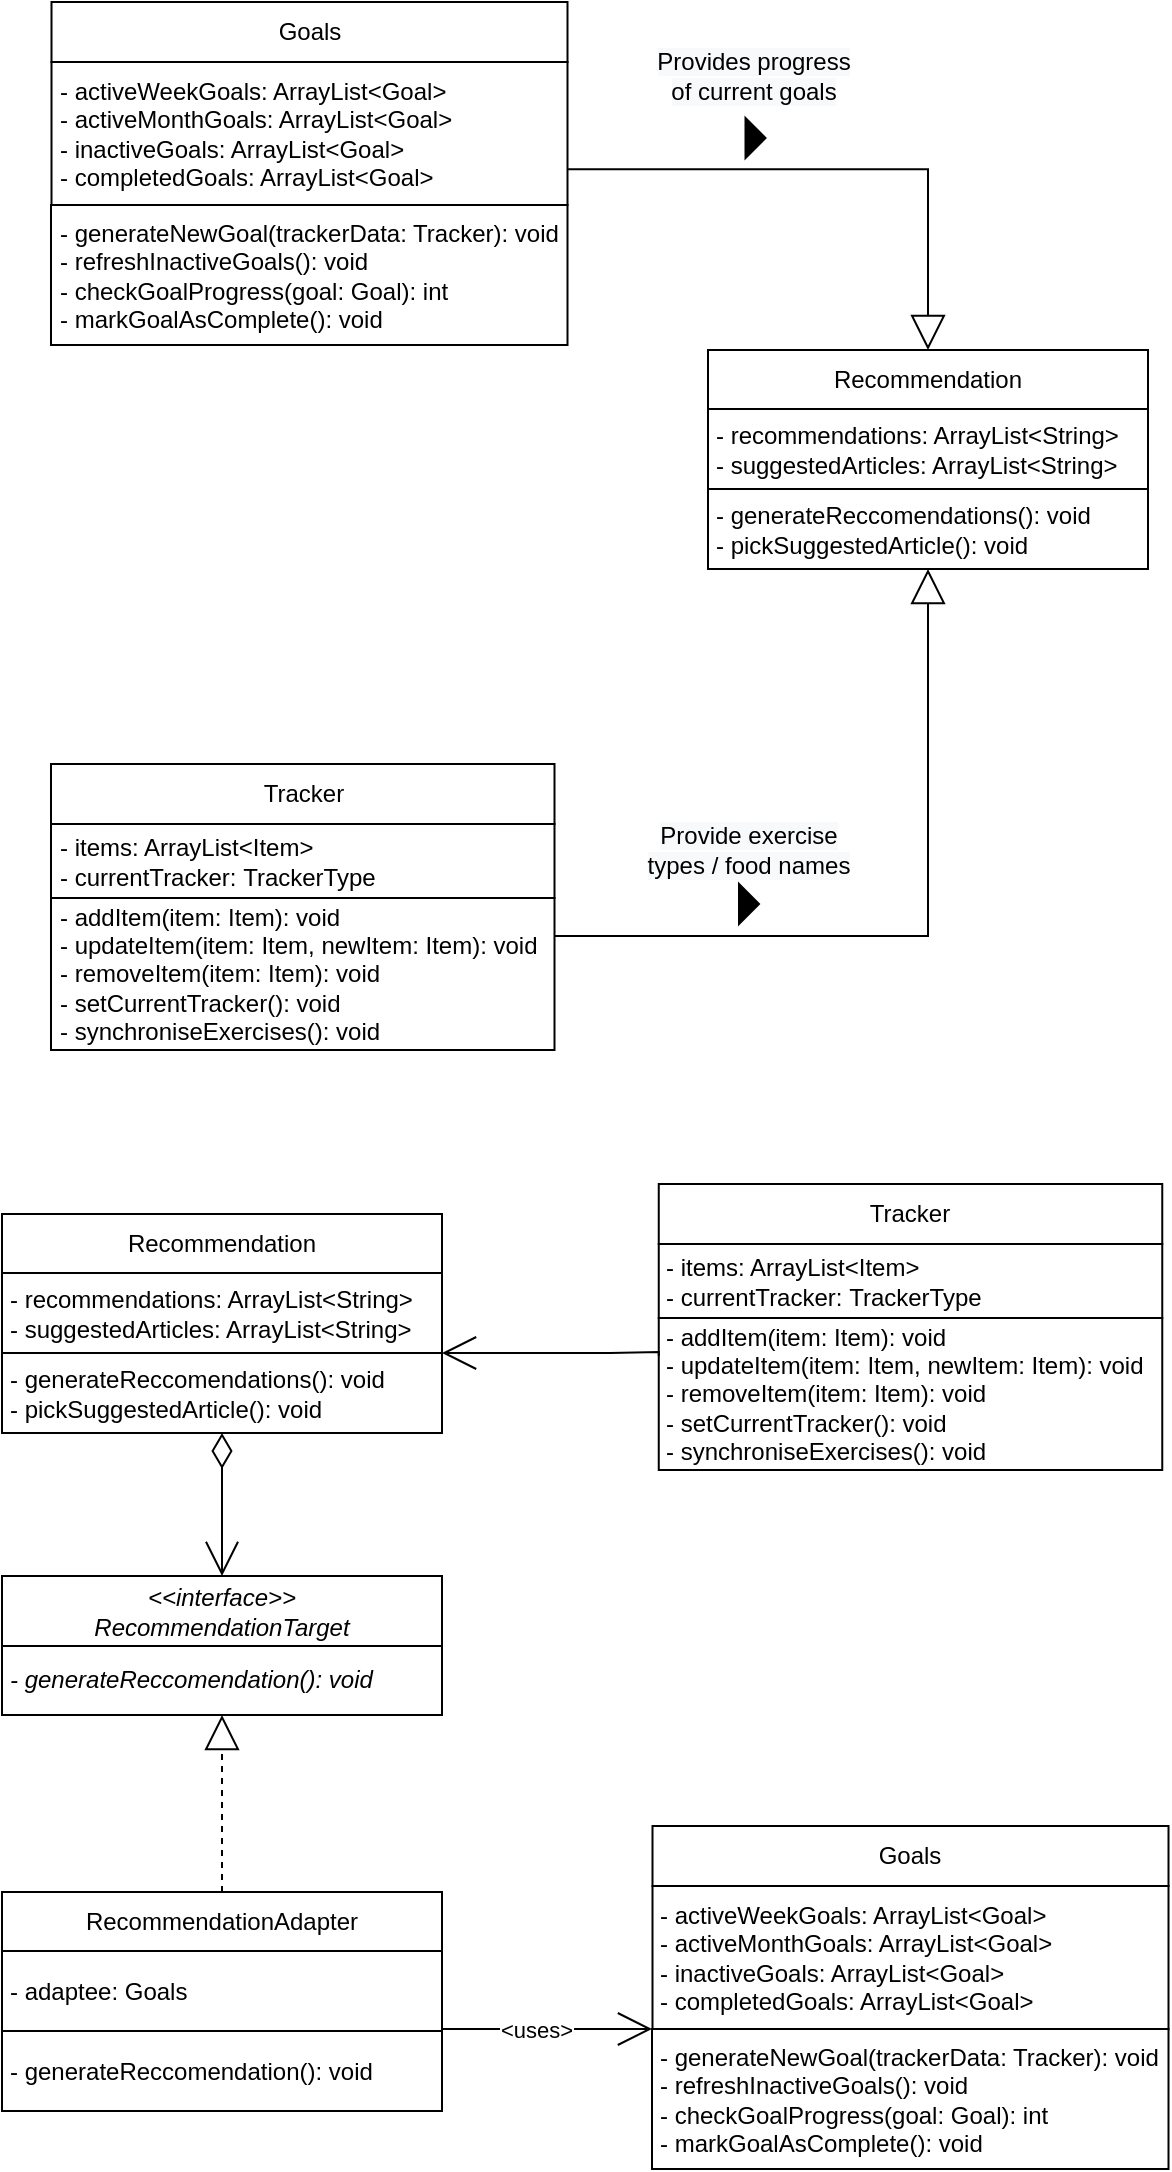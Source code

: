 <mxfile version="20.8.13" type="github">
  <diagram name="Page-1" id="uTwbPTfAmrfhqU-y623a">
    <mxGraphModel dx="1434" dy="2356" grid="0" gridSize="10" guides="1" tooltips="1" connect="1" arrows="1" fold="1" page="0" pageScale="1" pageWidth="827" pageHeight="1169" math="0" shadow="0">
      <root>
        <mxCell id="0" />
        <mxCell id="1" parent="0" />
        <mxCell id="RunO3F0_F8zgoCKm4RE9-4" value="Tracker" style="rounded=0;whiteSpace=wrap;html=1;" vertex="1" parent="1">
          <mxGeometry x="101.5" y="-913" width="251.75" height="30" as="geometry" />
        </mxCell>
        <mxCell id="RunO3F0_F8zgoCKm4RE9-7" value="Recommendation" style="rounded=0;whiteSpace=wrap;html=1;" vertex="1" parent="1">
          <mxGeometry x="430" y="-1120" width="220" height="30" as="geometry" />
        </mxCell>
        <mxCell id="RunO3F0_F8zgoCKm4RE9-9" value="Goals" style="rounded=0;whiteSpace=wrap;html=1;" vertex="1" parent="1">
          <mxGeometry x="101.75" y="-1294" width="258" height="30" as="geometry" />
        </mxCell>
        <mxCell id="RunO3F0_F8zgoCKm4RE9-13" value="" style="triangle;whiteSpace=wrap;html=1;fontSize=12;fillColor=#000000;flipV=1;flipH=0;" vertex="1" parent="1">
          <mxGeometry x="445.5" y="-853" width="10" height="20" as="geometry" />
        </mxCell>
        <mxCell id="RunO3F0_F8zgoCKm4RE9-14" value="" style="triangle;whiteSpace=wrap;html=1;fontSize=12;fillColor=#000000;" vertex="1" parent="1">
          <mxGeometry x="448.75" y="-1236" width="10" height="20" as="geometry" />
        </mxCell>
        <mxCell id="RunO3F0_F8zgoCKm4RE9-15" value="&lt;span style=&quot;background-color: rgb(248, 249, 250);&quot;&gt;Provides progress of current goals&lt;/span&gt;" style="text;html=1;strokeColor=none;fillColor=none;align=center;verticalAlign=middle;whiteSpace=wrap;rounded=0;fontSize=12;" vertex="1" parent="1">
          <mxGeometry x="402.25" y="-1272" width="101.5" height="30" as="geometry" />
        </mxCell>
        <mxCell id="RunO3F0_F8zgoCKm4RE9-16" value="&lt;span style=&quot;background-color: rgb(248, 249, 250);&quot;&gt;Provide exercise types / food names&lt;/span&gt;" style="text;html=1;strokeColor=none;fillColor=none;align=center;verticalAlign=middle;whiteSpace=wrap;rounded=0;fontSize=12;" vertex="1" parent="1">
          <mxGeometry x="394" y="-885" width="113" height="30" as="geometry" />
        </mxCell>
        <mxCell id="RunO3F0_F8zgoCKm4RE9-17" value="- items: ArrayList&amp;lt;Item&amp;gt;&lt;br&gt;- currentTracker:&amp;nbsp;&lt;span style=&quot;text-align: center;&quot;&gt;TrackerType&lt;/span&gt;" style="rounded=0;whiteSpace=wrap;html=1;align=left;spacingLeft=2;" vertex="1" parent="1">
          <mxGeometry x="101.5" y="-883" width="251.75" height="37" as="geometry" />
        </mxCell>
        <mxCell id="RunO3F0_F8zgoCKm4RE9-77" style="edgeStyle=orthogonalEdgeStyle;rounded=0;orthogonalLoop=1;jettySize=auto;html=1;exitX=1;exitY=0.25;exitDx=0;exitDy=0;entryX=0.5;entryY=1;entryDx=0;entryDy=0;startArrow=none;startFill=0;endArrow=block;endFill=0;startSize=15;endSize=15;" edge="1" parent="1" source="RunO3F0_F8zgoCKm4RE9-18" target="RunO3F0_F8zgoCKm4RE9-20">
          <mxGeometry relative="1" as="geometry" />
        </mxCell>
        <mxCell id="RunO3F0_F8zgoCKm4RE9-18" value="- addItem(item: Item): void&lt;br&gt;- updateItem(item: Item, newItem: Item): void&lt;br&gt;- removeItem(item: Item): void&lt;br&gt;- setCurrentTracker(): void&lt;br&gt;- synchroniseExercises(): void" style="rounded=0;whiteSpace=wrap;html=1;align=left;spacingLeft=2;" vertex="1" parent="1">
          <mxGeometry x="101.5" y="-846" width="251.75" height="76" as="geometry" />
        </mxCell>
        <mxCell id="RunO3F0_F8zgoCKm4RE9-19" value="- recommendations: ArrayList&amp;lt;String&amp;gt;&lt;br&gt;- suggestedArticles: ArrayList&amp;lt;String&amp;gt;" style="rounded=0;whiteSpace=wrap;html=1;align=left;spacingLeft=2;" vertex="1" parent="1">
          <mxGeometry x="430" y="-1090.5" width="220" height="40" as="geometry" />
        </mxCell>
        <mxCell id="RunO3F0_F8zgoCKm4RE9-20" value="- generateReccomendations(): void&lt;br&gt;- pickSuggestedArticle(): void" style="rounded=0;whiteSpace=wrap;html=1;align=left;spacingLeft=2;" vertex="1" parent="1">
          <mxGeometry x="430" y="-1050.5" width="220" height="40" as="geometry" />
        </mxCell>
        <mxCell id="RunO3F0_F8zgoCKm4RE9-78" style="edgeStyle=orthogonalEdgeStyle;rounded=0;orthogonalLoop=1;jettySize=auto;html=1;exitX=1;exitY=0.75;exitDx=0;exitDy=0;entryX=0.5;entryY=0;entryDx=0;entryDy=0;startArrow=none;startFill=0;endArrow=block;endFill=0;startSize=15;endSize=15;" edge="1" parent="1" source="RunO3F0_F8zgoCKm4RE9-23" target="RunO3F0_F8zgoCKm4RE9-7">
          <mxGeometry relative="1" as="geometry" />
        </mxCell>
        <mxCell id="RunO3F0_F8zgoCKm4RE9-23" value="- activeWeekGoals: ArrayList&amp;lt;Goal&amp;gt;&lt;br&gt;- activeMonthGoals: ArrayList&amp;lt;Goal&amp;gt;&lt;br&gt;- inactiveGoals: ArrayList&amp;lt;Goal&amp;gt;&lt;br&gt;- completedGoals: ArrayList&amp;lt;Goal&amp;gt;" style="rounded=0;whiteSpace=wrap;html=1;align=left;spacingLeft=2;" vertex="1" parent="1">
          <mxGeometry x="101.75" y="-1264" width="258" height="71.5" as="geometry" />
        </mxCell>
        <mxCell id="RunO3F0_F8zgoCKm4RE9-24" value="- generateNewGoal(trackerData: Tracker): void&lt;br&gt;- refreshInactiveGoals(): void&lt;br&gt;- checkGoalProgress(goal: Goal): int&lt;br&gt;- markGoalAsComplete(): void" style="rounded=0;whiteSpace=wrap;html=1;align=left;spacingLeft=2;" vertex="1" parent="1">
          <mxGeometry x="101.5" y="-1192.5" width="258.25" height="70" as="geometry" />
        </mxCell>
        <mxCell id="RunO3F0_F8zgoCKm4RE9-64" style="edgeStyle=orthogonalEdgeStyle;rounded=0;orthogonalLoop=1;jettySize=auto;html=1;exitX=0.5;exitY=0;exitDx=0;exitDy=0;entryX=0.5;entryY=1;entryDx=0;entryDy=0;startArrow=none;startFill=0;endArrow=block;endFill=0;startSize=15;endSize=15;dashed=1;" edge="1" parent="1" source="RunO3F0_F8zgoCKm4RE9-33" target="RunO3F0_F8zgoCKm4RE9-53">
          <mxGeometry relative="1" as="geometry" />
        </mxCell>
        <mxCell id="RunO3F0_F8zgoCKm4RE9-33" value="RecommendationAdapter" style="rounded=0;whiteSpace=wrap;html=1;" vertex="1" parent="1">
          <mxGeometry x="77" y="-349" width="220" height="30" as="geometry" />
        </mxCell>
        <mxCell id="RunO3F0_F8zgoCKm4RE9-34" value="Goals" style="rounded=0;whiteSpace=wrap;html=1;" vertex="1" parent="1">
          <mxGeometry x="402.25" y="-382" width="258" height="30" as="geometry" />
        </mxCell>
        <mxCell id="RunO3F0_F8zgoCKm4RE9-41" value="- adaptee: Goals" style="rounded=0;whiteSpace=wrap;html=1;align=left;spacingLeft=2;" vertex="1" parent="1">
          <mxGeometry x="77" y="-319.5" width="220" height="40" as="geometry" />
        </mxCell>
        <mxCell id="RunO3F0_F8zgoCKm4RE9-43" value="- generateReccomendation(): void" style="rounded=0;whiteSpace=wrap;html=1;align=left;spacingLeft=2;" vertex="1" parent="1">
          <mxGeometry x="77" y="-279.5" width="220" height="40" as="geometry" />
        </mxCell>
        <mxCell id="RunO3F0_F8zgoCKm4RE9-44" style="edgeStyle=orthogonalEdgeStyle;rounded=0;orthogonalLoop=1;jettySize=auto;html=1;entryX=1;entryY=0;entryDx=0;entryDy=0;endArrow=none;endFill=0;startSize=15;endSize=15;startArrow=open;startFill=0;exitX=0;exitY=0;exitDx=0;exitDy=0;" edge="1" parent="1" target="RunO3F0_F8zgoCKm4RE9-43" source="RunO3F0_F8zgoCKm4RE9-46">
          <mxGeometry relative="1" as="geometry">
            <mxPoint x="459" y="-281" as="sourcePoint" />
            <Array as="points">
              <mxPoint x="297" y="-280" />
            </Array>
          </mxGeometry>
        </mxCell>
        <mxCell id="RunO3F0_F8zgoCKm4RE9-65" value="&amp;lt;uses&amp;gt;" style="edgeLabel;html=1;align=center;verticalAlign=middle;resizable=0;points=[];" vertex="1" connectable="0" parent="RunO3F0_F8zgoCKm4RE9-44">
          <mxGeometry x="-0.324" y="-1" relative="1" as="geometry">
            <mxPoint x="-22" y="1" as="offset" />
          </mxGeometry>
        </mxCell>
        <mxCell id="RunO3F0_F8zgoCKm4RE9-45" value="- activeWeekGoals: ArrayList&amp;lt;Goal&amp;gt;&lt;br&gt;- activeMonthGoals: ArrayList&amp;lt;Goal&amp;gt;&lt;br&gt;- inactiveGoals: ArrayList&amp;lt;Goal&amp;gt;&lt;br&gt;- completedGoals: ArrayList&amp;lt;Goal&amp;gt;" style="rounded=0;whiteSpace=wrap;html=1;align=left;spacingLeft=2;" vertex="1" parent="1">
          <mxGeometry x="402.25" y="-352" width="258" height="71.5" as="geometry" />
        </mxCell>
        <mxCell id="RunO3F0_F8zgoCKm4RE9-46" value="- generateNewGoal(trackerData: Tracker): void&lt;br&gt;- refreshInactiveGoals(): void&lt;br&gt;- checkGoalProgress(goal: Goal): int&lt;br&gt;- markGoalAsComplete(): void" style="rounded=0;whiteSpace=wrap;html=1;align=left;spacingLeft=2;" vertex="1" parent="1">
          <mxGeometry x="402" y="-280.5" width="258.25" height="70" as="geometry" />
        </mxCell>
        <mxCell id="RunO3F0_F8zgoCKm4RE9-54" style="edgeStyle=orthogonalEdgeStyle;rounded=0;orthogonalLoop=1;jettySize=auto;html=1;exitX=0.5;exitY=1;exitDx=0;exitDy=0;entryX=0.5;entryY=0;entryDx=0;entryDy=0;startArrow=diamondThin;startFill=0;endArrow=open;endFill=0;startSize=15;endSize=15;" edge="1" parent="1" source="RunO3F0_F8zgoCKm4RE9-74" target="RunO3F0_F8zgoCKm4RE9-51">
          <mxGeometry relative="1" as="geometry">
            <mxPoint x="187" y="-575.5" as="sourcePoint" />
          </mxGeometry>
        </mxCell>
        <mxCell id="RunO3F0_F8zgoCKm4RE9-51" value="&lt;i&gt;&amp;lt;&amp;lt;interface&amp;gt;&amp;gt;&lt;br&gt;RecommendationTarget&lt;/i&gt;" style="rounded=0;whiteSpace=wrap;html=1;" vertex="1" parent="1">
          <mxGeometry x="77" y="-507" width="220" height="35" as="geometry" />
        </mxCell>
        <mxCell id="RunO3F0_F8zgoCKm4RE9-53" value="&lt;i&gt;- generateReccomendation(): void&lt;/i&gt;" style="rounded=0;whiteSpace=wrap;html=1;align=left;spacingLeft=2;" vertex="1" parent="1">
          <mxGeometry x="77" y="-472" width="220" height="34.5" as="geometry" />
        </mxCell>
        <mxCell id="RunO3F0_F8zgoCKm4RE9-66" value="Tracker" style="rounded=0;whiteSpace=wrap;html=1;" vertex="1" parent="1">
          <mxGeometry x="405.38" y="-703" width="251.75" height="30" as="geometry" />
        </mxCell>
        <mxCell id="RunO3F0_F8zgoCKm4RE9-67" value="Recommendation" style="rounded=0;whiteSpace=wrap;html=1;" vertex="1" parent="1">
          <mxGeometry x="77" y="-688" width="220" height="30" as="geometry" />
        </mxCell>
        <mxCell id="RunO3F0_F8zgoCKm4RE9-70" value="- items: ArrayList&amp;lt;Item&amp;gt;&lt;br&gt;- currentTracker:&amp;nbsp;&lt;span style=&quot;text-align: center;&quot;&gt;TrackerType&lt;/span&gt;" style="rounded=0;whiteSpace=wrap;html=1;align=left;spacingLeft=2;" vertex="1" parent="1">
          <mxGeometry x="405.38" y="-673" width="251.75" height="37" as="geometry" />
        </mxCell>
        <mxCell id="RunO3F0_F8zgoCKm4RE9-71" value="- addItem(item: Item): void&lt;br&gt;- updateItem(item: Item, newItem: Item): void&lt;br&gt;- removeItem(item: Item): void&lt;br&gt;- setCurrentTracker(): void&lt;br&gt;- synchroniseExercises(): void" style="rounded=0;whiteSpace=wrap;html=1;align=left;spacingLeft=2;" vertex="1" parent="1">
          <mxGeometry x="405.38" y="-636" width="251.75" height="76" as="geometry" />
        </mxCell>
        <mxCell id="RunO3F0_F8zgoCKm4RE9-72" value="- recommendations: ArrayList&amp;lt;String&amp;gt;&lt;br&gt;- suggestedArticles: ArrayList&amp;lt;String&amp;gt;" style="rounded=0;whiteSpace=wrap;html=1;align=left;spacingLeft=2;" vertex="1" parent="1">
          <mxGeometry x="77" y="-658.5" width="220" height="40" as="geometry" />
        </mxCell>
        <mxCell id="RunO3F0_F8zgoCKm4RE9-73" style="edgeStyle=orthogonalEdgeStyle;rounded=0;orthogonalLoop=1;jettySize=auto;html=1;exitX=1;exitY=0;exitDx=0;exitDy=0;entryX=0;entryY=0.25;entryDx=0;entryDy=0;startArrow=open;startFill=0;endArrow=none;endFill=0;endSize=15;startSize=15;" edge="1" parent="1" source="RunO3F0_F8zgoCKm4RE9-74" target="RunO3F0_F8zgoCKm4RE9-71">
          <mxGeometry relative="1" as="geometry">
            <Array as="points">
              <mxPoint x="381" y="-618" />
              <mxPoint x="465" y="-619" />
            </Array>
          </mxGeometry>
        </mxCell>
        <mxCell id="RunO3F0_F8zgoCKm4RE9-74" value="- generateReccomendations(): void&lt;br&gt;- pickSuggestedArticle(): void" style="rounded=0;whiteSpace=wrap;html=1;align=left;spacingLeft=2;" vertex="1" parent="1">
          <mxGeometry x="77" y="-618.5" width="220" height="40" as="geometry" />
        </mxCell>
      </root>
    </mxGraphModel>
  </diagram>
</mxfile>
